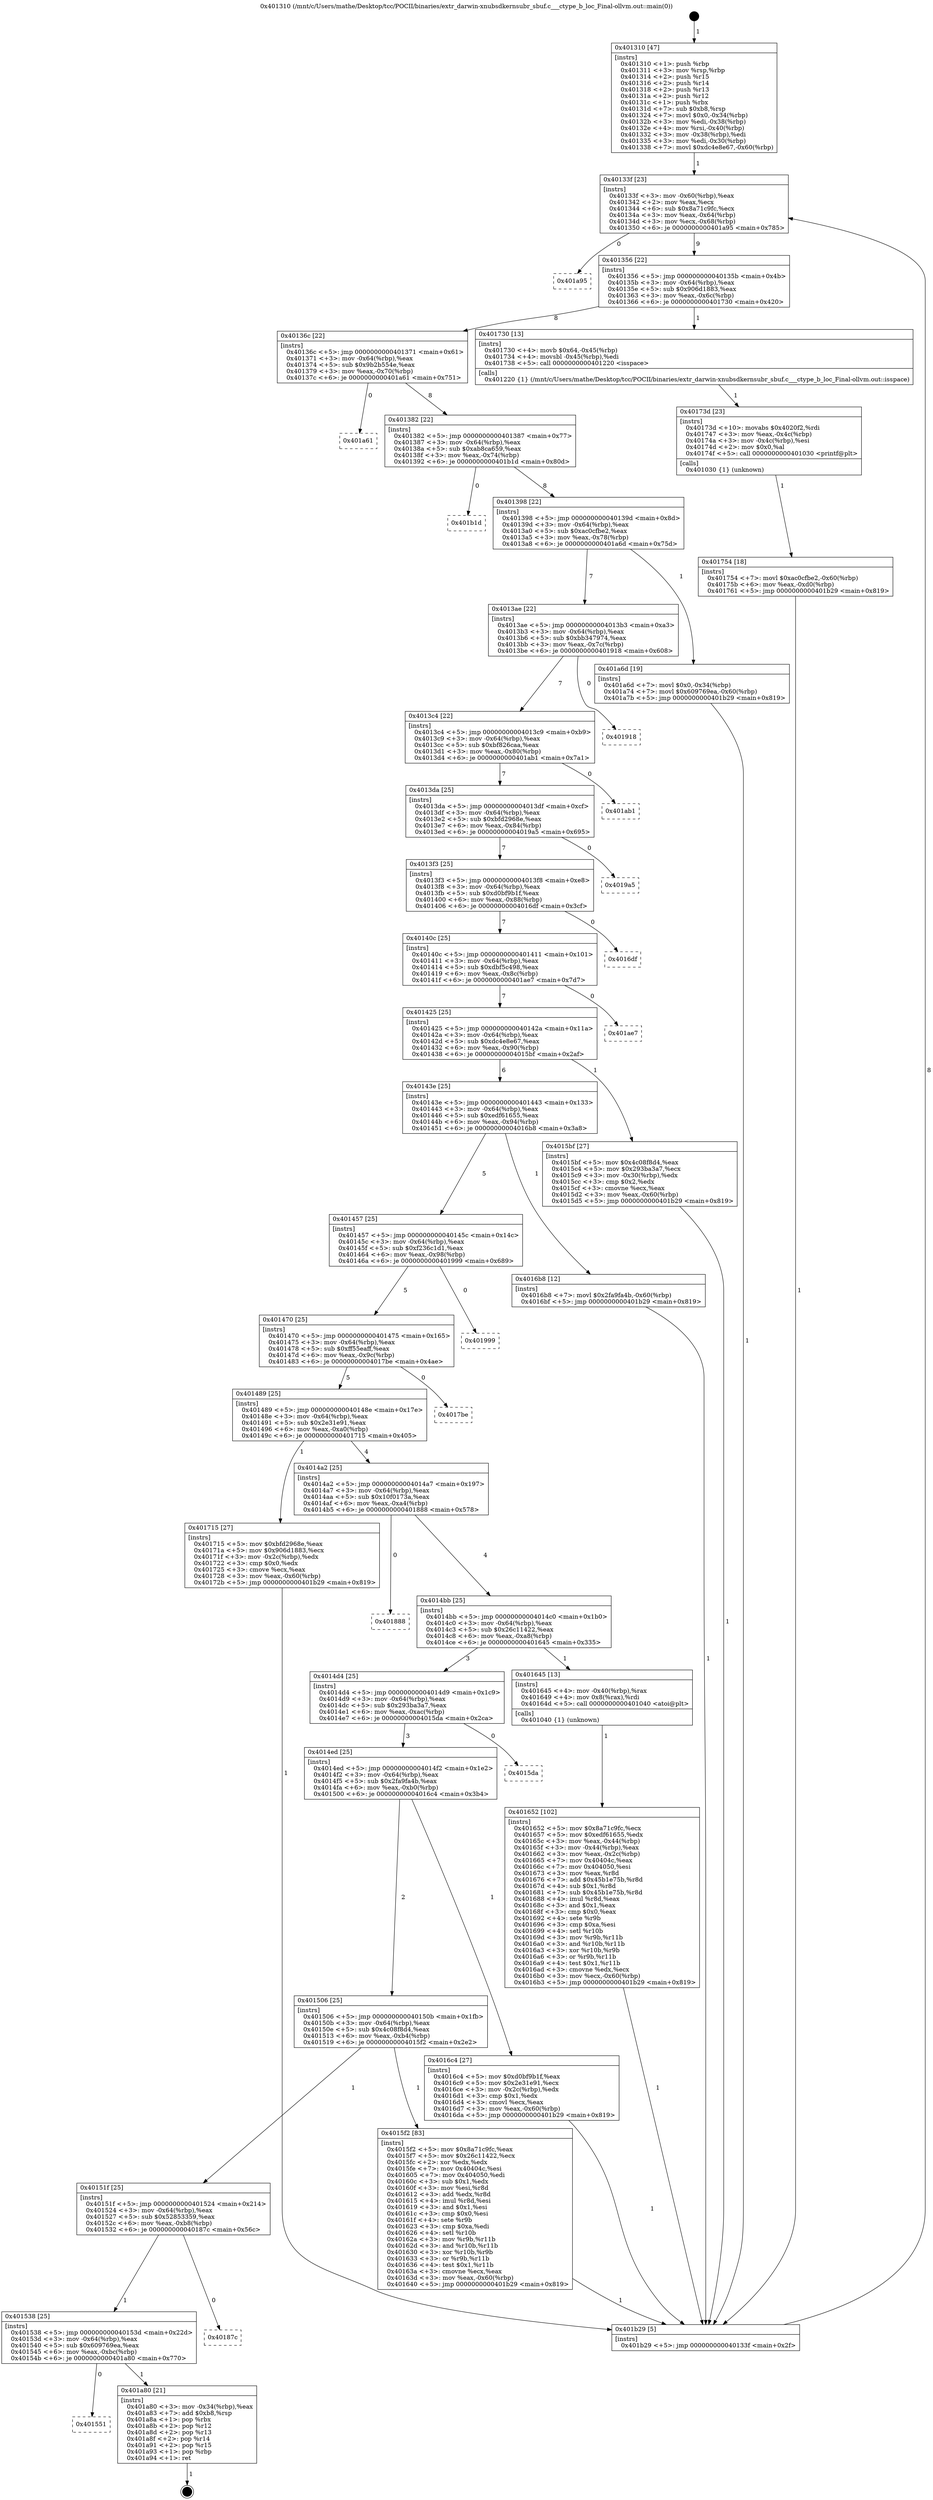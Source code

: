 digraph "0x401310" {
  label = "0x401310 (/mnt/c/Users/mathe/Desktop/tcc/POCII/binaries/extr_darwin-xnubsdkernsubr_sbuf.c___ctype_b_loc_Final-ollvm.out::main(0))"
  labelloc = "t"
  node[shape=record]

  Entry [label="",width=0.3,height=0.3,shape=circle,fillcolor=black,style=filled]
  "0x40133f" [label="{
     0x40133f [23]\l
     | [instrs]\l
     &nbsp;&nbsp;0x40133f \<+3\>: mov -0x60(%rbp),%eax\l
     &nbsp;&nbsp;0x401342 \<+2\>: mov %eax,%ecx\l
     &nbsp;&nbsp;0x401344 \<+6\>: sub $0x8a71c9fc,%ecx\l
     &nbsp;&nbsp;0x40134a \<+3\>: mov %eax,-0x64(%rbp)\l
     &nbsp;&nbsp;0x40134d \<+3\>: mov %ecx,-0x68(%rbp)\l
     &nbsp;&nbsp;0x401350 \<+6\>: je 0000000000401a95 \<main+0x785\>\l
  }"]
  "0x401a95" [label="{
     0x401a95\l
  }", style=dashed]
  "0x401356" [label="{
     0x401356 [22]\l
     | [instrs]\l
     &nbsp;&nbsp;0x401356 \<+5\>: jmp 000000000040135b \<main+0x4b\>\l
     &nbsp;&nbsp;0x40135b \<+3\>: mov -0x64(%rbp),%eax\l
     &nbsp;&nbsp;0x40135e \<+5\>: sub $0x906d1883,%eax\l
     &nbsp;&nbsp;0x401363 \<+3\>: mov %eax,-0x6c(%rbp)\l
     &nbsp;&nbsp;0x401366 \<+6\>: je 0000000000401730 \<main+0x420\>\l
  }"]
  Exit [label="",width=0.3,height=0.3,shape=circle,fillcolor=black,style=filled,peripheries=2]
  "0x401730" [label="{
     0x401730 [13]\l
     | [instrs]\l
     &nbsp;&nbsp;0x401730 \<+4\>: movb $0x64,-0x45(%rbp)\l
     &nbsp;&nbsp;0x401734 \<+4\>: movsbl -0x45(%rbp),%edi\l
     &nbsp;&nbsp;0x401738 \<+5\>: call 0000000000401220 \<isspace\>\l
     | [calls]\l
     &nbsp;&nbsp;0x401220 \{1\} (/mnt/c/Users/mathe/Desktop/tcc/POCII/binaries/extr_darwin-xnubsdkernsubr_sbuf.c___ctype_b_loc_Final-ollvm.out::isspace)\l
  }"]
  "0x40136c" [label="{
     0x40136c [22]\l
     | [instrs]\l
     &nbsp;&nbsp;0x40136c \<+5\>: jmp 0000000000401371 \<main+0x61\>\l
     &nbsp;&nbsp;0x401371 \<+3\>: mov -0x64(%rbp),%eax\l
     &nbsp;&nbsp;0x401374 \<+5\>: sub $0x9b2b554e,%eax\l
     &nbsp;&nbsp;0x401379 \<+3\>: mov %eax,-0x70(%rbp)\l
     &nbsp;&nbsp;0x40137c \<+6\>: je 0000000000401a61 \<main+0x751\>\l
  }"]
  "0x401551" [label="{
     0x401551\l
  }", style=dashed]
  "0x401a61" [label="{
     0x401a61\l
  }", style=dashed]
  "0x401382" [label="{
     0x401382 [22]\l
     | [instrs]\l
     &nbsp;&nbsp;0x401382 \<+5\>: jmp 0000000000401387 \<main+0x77\>\l
     &nbsp;&nbsp;0x401387 \<+3\>: mov -0x64(%rbp),%eax\l
     &nbsp;&nbsp;0x40138a \<+5\>: sub $0xab8ca659,%eax\l
     &nbsp;&nbsp;0x40138f \<+3\>: mov %eax,-0x74(%rbp)\l
     &nbsp;&nbsp;0x401392 \<+6\>: je 0000000000401b1d \<main+0x80d\>\l
  }"]
  "0x401a80" [label="{
     0x401a80 [21]\l
     | [instrs]\l
     &nbsp;&nbsp;0x401a80 \<+3\>: mov -0x34(%rbp),%eax\l
     &nbsp;&nbsp;0x401a83 \<+7\>: add $0xb8,%rsp\l
     &nbsp;&nbsp;0x401a8a \<+1\>: pop %rbx\l
     &nbsp;&nbsp;0x401a8b \<+2\>: pop %r12\l
     &nbsp;&nbsp;0x401a8d \<+2\>: pop %r13\l
     &nbsp;&nbsp;0x401a8f \<+2\>: pop %r14\l
     &nbsp;&nbsp;0x401a91 \<+2\>: pop %r15\l
     &nbsp;&nbsp;0x401a93 \<+1\>: pop %rbp\l
     &nbsp;&nbsp;0x401a94 \<+1\>: ret\l
  }"]
  "0x401b1d" [label="{
     0x401b1d\l
  }", style=dashed]
  "0x401398" [label="{
     0x401398 [22]\l
     | [instrs]\l
     &nbsp;&nbsp;0x401398 \<+5\>: jmp 000000000040139d \<main+0x8d\>\l
     &nbsp;&nbsp;0x40139d \<+3\>: mov -0x64(%rbp),%eax\l
     &nbsp;&nbsp;0x4013a0 \<+5\>: sub $0xac0cfbe2,%eax\l
     &nbsp;&nbsp;0x4013a5 \<+3\>: mov %eax,-0x78(%rbp)\l
     &nbsp;&nbsp;0x4013a8 \<+6\>: je 0000000000401a6d \<main+0x75d\>\l
  }"]
  "0x401538" [label="{
     0x401538 [25]\l
     | [instrs]\l
     &nbsp;&nbsp;0x401538 \<+5\>: jmp 000000000040153d \<main+0x22d\>\l
     &nbsp;&nbsp;0x40153d \<+3\>: mov -0x64(%rbp),%eax\l
     &nbsp;&nbsp;0x401540 \<+5\>: sub $0x609769ea,%eax\l
     &nbsp;&nbsp;0x401545 \<+6\>: mov %eax,-0xbc(%rbp)\l
     &nbsp;&nbsp;0x40154b \<+6\>: je 0000000000401a80 \<main+0x770\>\l
  }"]
  "0x401a6d" [label="{
     0x401a6d [19]\l
     | [instrs]\l
     &nbsp;&nbsp;0x401a6d \<+7\>: movl $0x0,-0x34(%rbp)\l
     &nbsp;&nbsp;0x401a74 \<+7\>: movl $0x609769ea,-0x60(%rbp)\l
     &nbsp;&nbsp;0x401a7b \<+5\>: jmp 0000000000401b29 \<main+0x819\>\l
  }"]
  "0x4013ae" [label="{
     0x4013ae [22]\l
     | [instrs]\l
     &nbsp;&nbsp;0x4013ae \<+5\>: jmp 00000000004013b3 \<main+0xa3\>\l
     &nbsp;&nbsp;0x4013b3 \<+3\>: mov -0x64(%rbp),%eax\l
     &nbsp;&nbsp;0x4013b6 \<+5\>: sub $0xbb347974,%eax\l
     &nbsp;&nbsp;0x4013bb \<+3\>: mov %eax,-0x7c(%rbp)\l
     &nbsp;&nbsp;0x4013be \<+6\>: je 0000000000401918 \<main+0x608\>\l
  }"]
  "0x40187c" [label="{
     0x40187c\l
  }", style=dashed]
  "0x401918" [label="{
     0x401918\l
  }", style=dashed]
  "0x4013c4" [label="{
     0x4013c4 [22]\l
     | [instrs]\l
     &nbsp;&nbsp;0x4013c4 \<+5\>: jmp 00000000004013c9 \<main+0xb9\>\l
     &nbsp;&nbsp;0x4013c9 \<+3\>: mov -0x64(%rbp),%eax\l
     &nbsp;&nbsp;0x4013cc \<+5\>: sub $0xbf826caa,%eax\l
     &nbsp;&nbsp;0x4013d1 \<+3\>: mov %eax,-0x80(%rbp)\l
     &nbsp;&nbsp;0x4013d4 \<+6\>: je 0000000000401ab1 \<main+0x7a1\>\l
  }"]
  "0x401754" [label="{
     0x401754 [18]\l
     | [instrs]\l
     &nbsp;&nbsp;0x401754 \<+7\>: movl $0xac0cfbe2,-0x60(%rbp)\l
     &nbsp;&nbsp;0x40175b \<+6\>: mov %eax,-0xd0(%rbp)\l
     &nbsp;&nbsp;0x401761 \<+5\>: jmp 0000000000401b29 \<main+0x819\>\l
  }"]
  "0x401ab1" [label="{
     0x401ab1\l
  }", style=dashed]
  "0x4013da" [label="{
     0x4013da [25]\l
     | [instrs]\l
     &nbsp;&nbsp;0x4013da \<+5\>: jmp 00000000004013df \<main+0xcf\>\l
     &nbsp;&nbsp;0x4013df \<+3\>: mov -0x64(%rbp),%eax\l
     &nbsp;&nbsp;0x4013e2 \<+5\>: sub $0xbfd2968e,%eax\l
     &nbsp;&nbsp;0x4013e7 \<+6\>: mov %eax,-0x84(%rbp)\l
     &nbsp;&nbsp;0x4013ed \<+6\>: je 00000000004019a5 \<main+0x695\>\l
  }"]
  "0x40173d" [label="{
     0x40173d [23]\l
     | [instrs]\l
     &nbsp;&nbsp;0x40173d \<+10\>: movabs $0x4020f2,%rdi\l
     &nbsp;&nbsp;0x401747 \<+3\>: mov %eax,-0x4c(%rbp)\l
     &nbsp;&nbsp;0x40174a \<+3\>: mov -0x4c(%rbp),%esi\l
     &nbsp;&nbsp;0x40174d \<+2\>: mov $0x0,%al\l
     &nbsp;&nbsp;0x40174f \<+5\>: call 0000000000401030 \<printf@plt\>\l
     | [calls]\l
     &nbsp;&nbsp;0x401030 \{1\} (unknown)\l
  }"]
  "0x4019a5" [label="{
     0x4019a5\l
  }", style=dashed]
  "0x4013f3" [label="{
     0x4013f3 [25]\l
     | [instrs]\l
     &nbsp;&nbsp;0x4013f3 \<+5\>: jmp 00000000004013f8 \<main+0xe8\>\l
     &nbsp;&nbsp;0x4013f8 \<+3\>: mov -0x64(%rbp),%eax\l
     &nbsp;&nbsp;0x4013fb \<+5\>: sub $0xd0bf9b1f,%eax\l
     &nbsp;&nbsp;0x401400 \<+6\>: mov %eax,-0x88(%rbp)\l
     &nbsp;&nbsp;0x401406 \<+6\>: je 00000000004016df \<main+0x3cf\>\l
  }"]
  "0x401652" [label="{
     0x401652 [102]\l
     | [instrs]\l
     &nbsp;&nbsp;0x401652 \<+5\>: mov $0x8a71c9fc,%ecx\l
     &nbsp;&nbsp;0x401657 \<+5\>: mov $0xedf61655,%edx\l
     &nbsp;&nbsp;0x40165c \<+3\>: mov %eax,-0x44(%rbp)\l
     &nbsp;&nbsp;0x40165f \<+3\>: mov -0x44(%rbp),%eax\l
     &nbsp;&nbsp;0x401662 \<+3\>: mov %eax,-0x2c(%rbp)\l
     &nbsp;&nbsp;0x401665 \<+7\>: mov 0x40404c,%eax\l
     &nbsp;&nbsp;0x40166c \<+7\>: mov 0x404050,%esi\l
     &nbsp;&nbsp;0x401673 \<+3\>: mov %eax,%r8d\l
     &nbsp;&nbsp;0x401676 \<+7\>: add $0x45b1e75b,%r8d\l
     &nbsp;&nbsp;0x40167d \<+4\>: sub $0x1,%r8d\l
     &nbsp;&nbsp;0x401681 \<+7\>: sub $0x45b1e75b,%r8d\l
     &nbsp;&nbsp;0x401688 \<+4\>: imul %r8d,%eax\l
     &nbsp;&nbsp;0x40168c \<+3\>: and $0x1,%eax\l
     &nbsp;&nbsp;0x40168f \<+3\>: cmp $0x0,%eax\l
     &nbsp;&nbsp;0x401692 \<+4\>: sete %r9b\l
     &nbsp;&nbsp;0x401696 \<+3\>: cmp $0xa,%esi\l
     &nbsp;&nbsp;0x401699 \<+4\>: setl %r10b\l
     &nbsp;&nbsp;0x40169d \<+3\>: mov %r9b,%r11b\l
     &nbsp;&nbsp;0x4016a0 \<+3\>: and %r10b,%r11b\l
     &nbsp;&nbsp;0x4016a3 \<+3\>: xor %r10b,%r9b\l
     &nbsp;&nbsp;0x4016a6 \<+3\>: or %r9b,%r11b\l
     &nbsp;&nbsp;0x4016a9 \<+4\>: test $0x1,%r11b\l
     &nbsp;&nbsp;0x4016ad \<+3\>: cmovne %edx,%ecx\l
     &nbsp;&nbsp;0x4016b0 \<+3\>: mov %ecx,-0x60(%rbp)\l
     &nbsp;&nbsp;0x4016b3 \<+5\>: jmp 0000000000401b29 \<main+0x819\>\l
  }"]
  "0x4016df" [label="{
     0x4016df\l
  }", style=dashed]
  "0x40140c" [label="{
     0x40140c [25]\l
     | [instrs]\l
     &nbsp;&nbsp;0x40140c \<+5\>: jmp 0000000000401411 \<main+0x101\>\l
     &nbsp;&nbsp;0x401411 \<+3\>: mov -0x64(%rbp),%eax\l
     &nbsp;&nbsp;0x401414 \<+5\>: sub $0xdbf5c498,%eax\l
     &nbsp;&nbsp;0x401419 \<+6\>: mov %eax,-0x8c(%rbp)\l
     &nbsp;&nbsp;0x40141f \<+6\>: je 0000000000401ae7 \<main+0x7d7\>\l
  }"]
  "0x40151f" [label="{
     0x40151f [25]\l
     | [instrs]\l
     &nbsp;&nbsp;0x40151f \<+5\>: jmp 0000000000401524 \<main+0x214\>\l
     &nbsp;&nbsp;0x401524 \<+3\>: mov -0x64(%rbp),%eax\l
     &nbsp;&nbsp;0x401527 \<+5\>: sub $0x52853359,%eax\l
     &nbsp;&nbsp;0x40152c \<+6\>: mov %eax,-0xb8(%rbp)\l
     &nbsp;&nbsp;0x401532 \<+6\>: je 000000000040187c \<main+0x56c\>\l
  }"]
  "0x401ae7" [label="{
     0x401ae7\l
  }", style=dashed]
  "0x401425" [label="{
     0x401425 [25]\l
     | [instrs]\l
     &nbsp;&nbsp;0x401425 \<+5\>: jmp 000000000040142a \<main+0x11a\>\l
     &nbsp;&nbsp;0x40142a \<+3\>: mov -0x64(%rbp),%eax\l
     &nbsp;&nbsp;0x40142d \<+5\>: sub $0xdc4e8e67,%eax\l
     &nbsp;&nbsp;0x401432 \<+6\>: mov %eax,-0x90(%rbp)\l
     &nbsp;&nbsp;0x401438 \<+6\>: je 00000000004015bf \<main+0x2af\>\l
  }"]
  "0x4015f2" [label="{
     0x4015f2 [83]\l
     | [instrs]\l
     &nbsp;&nbsp;0x4015f2 \<+5\>: mov $0x8a71c9fc,%eax\l
     &nbsp;&nbsp;0x4015f7 \<+5\>: mov $0x26c11422,%ecx\l
     &nbsp;&nbsp;0x4015fc \<+2\>: xor %edx,%edx\l
     &nbsp;&nbsp;0x4015fe \<+7\>: mov 0x40404c,%esi\l
     &nbsp;&nbsp;0x401605 \<+7\>: mov 0x404050,%edi\l
     &nbsp;&nbsp;0x40160c \<+3\>: sub $0x1,%edx\l
     &nbsp;&nbsp;0x40160f \<+3\>: mov %esi,%r8d\l
     &nbsp;&nbsp;0x401612 \<+3\>: add %edx,%r8d\l
     &nbsp;&nbsp;0x401615 \<+4\>: imul %r8d,%esi\l
     &nbsp;&nbsp;0x401619 \<+3\>: and $0x1,%esi\l
     &nbsp;&nbsp;0x40161c \<+3\>: cmp $0x0,%esi\l
     &nbsp;&nbsp;0x40161f \<+4\>: sete %r9b\l
     &nbsp;&nbsp;0x401623 \<+3\>: cmp $0xa,%edi\l
     &nbsp;&nbsp;0x401626 \<+4\>: setl %r10b\l
     &nbsp;&nbsp;0x40162a \<+3\>: mov %r9b,%r11b\l
     &nbsp;&nbsp;0x40162d \<+3\>: and %r10b,%r11b\l
     &nbsp;&nbsp;0x401630 \<+3\>: xor %r10b,%r9b\l
     &nbsp;&nbsp;0x401633 \<+3\>: or %r9b,%r11b\l
     &nbsp;&nbsp;0x401636 \<+4\>: test $0x1,%r11b\l
     &nbsp;&nbsp;0x40163a \<+3\>: cmovne %ecx,%eax\l
     &nbsp;&nbsp;0x40163d \<+3\>: mov %eax,-0x60(%rbp)\l
     &nbsp;&nbsp;0x401640 \<+5\>: jmp 0000000000401b29 \<main+0x819\>\l
  }"]
  "0x4015bf" [label="{
     0x4015bf [27]\l
     | [instrs]\l
     &nbsp;&nbsp;0x4015bf \<+5\>: mov $0x4c08f8d4,%eax\l
     &nbsp;&nbsp;0x4015c4 \<+5\>: mov $0x293ba3a7,%ecx\l
     &nbsp;&nbsp;0x4015c9 \<+3\>: mov -0x30(%rbp),%edx\l
     &nbsp;&nbsp;0x4015cc \<+3\>: cmp $0x2,%edx\l
     &nbsp;&nbsp;0x4015cf \<+3\>: cmovne %ecx,%eax\l
     &nbsp;&nbsp;0x4015d2 \<+3\>: mov %eax,-0x60(%rbp)\l
     &nbsp;&nbsp;0x4015d5 \<+5\>: jmp 0000000000401b29 \<main+0x819\>\l
  }"]
  "0x40143e" [label="{
     0x40143e [25]\l
     | [instrs]\l
     &nbsp;&nbsp;0x40143e \<+5\>: jmp 0000000000401443 \<main+0x133\>\l
     &nbsp;&nbsp;0x401443 \<+3\>: mov -0x64(%rbp),%eax\l
     &nbsp;&nbsp;0x401446 \<+5\>: sub $0xedf61655,%eax\l
     &nbsp;&nbsp;0x40144b \<+6\>: mov %eax,-0x94(%rbp)\l
     &nbsp;&nbsp;0x401451 \<+6\>: je 00000000004016b8 \<main+0x3a8\>\l
  }"]
  "0x401b29" [label="{
     0x401b29 [5]\l
     | [instrs]\l
     &nbsp;&nbsp;0x401b29 \<+5\>: jmp 000000000040133f \<main+0x2f\>\l
  }"]
  "0x401310" [label="{
     0x401310 [47]\l
     | [instrs]\l
     &nbsp;&nbsp;0x401310 \<+1\>: push %rbp\l
     &nbsp;&nbsp;0x401311 \<+3\>: mov %rsp,%rbp\l
     &nbsp;&nbsp;0x401314 \<+2\>: push %r15\l
     &nbsp;&nbsp;0x401316 \<+2\>: push %r14\l
     &nbsp;&nbsp;0x401318 \<+2\>: push %r13\l
     &nbsp;&nbsp;0x40131a \<+2\>: push %r12\l
     &nbsp;&nbsp;0x40131c \<+1\>: push %rbx\l
     &nbsp;&nbsp;0x40131d \<+7\>: sub $0xb8,%rsp\l
     &nbsp;&nbsp;0x401324 \<+7\>: movl $0x0,-0x34(%rbp)\l
     &nbsp;&nbsp;0x40132b \<+3\>: mov %edi,-0x38(%rbp)\l
     &nbsp;&nbsp;0x40132e \<+4\>: mov %rsi,-0x40(%rbp)\l
     &nbsp;&nbsp;0x401332 \<+3\>: mov -0x38(%rbp),%edi\l
     &nbsp;&nbsp;0x401335 \<+3\>: mov %edi,-0x30(%rbp)\l
     &nbsp;&nbsp;0x401338 \<+7\>: movl $0xdc4e8e67,-0x60(%rbp)\l
  }"]
  "0x401506" [label="{
     0x401506 [25]\l
     | [instrs]\l
     &nbsp;&nbsp;0x401506 \<+5\>: jmp 000000000040150b \<main+0x1fb\>\l
     &nbsp;&nbsp;0x40150b \<+3\>: mov -0x64(%rbp),%eax\l
     &nbsp;&nbsp;0x40150e \<+5\>: sub $0x4c08f8d4,%eax\l
     &nbsp;&nbsp;0x401513 \<+6\>: mov %eax,-0xb4(%rbp)\l
     &nbsp;&nbsp;0x401519 \<+6\>: je 00000000004015f2 \<main+0x2e2\>\l
  }"]
  "0x4016b8" [label="{
     0x4016b8 [12]\l
     | [instrs]\l
     &nbsp;&nbsp;0x4016b8 \<+7\>: movl $0x2fa9fa4b,-0x60(%rbp)\l
     &nbsp;&nbsp;0x4016bf \<+5\>: jmp 0000000000401b29 \<main+0x819\>\l
  }"]
  "0x401457" [label="{
     0x401457 [25]\l
     | [instrs]\l
     &nbsp;&nbsp;0x401457 \<+5\>: jmp 000000000040145c \<main+0x14c\>\l
     &nbsp;&nbsp;0x40145c \<+3\>: mov -0x64(%rbp),%eax\l
     &nbsp;&nbsp;0x40145f \<+5\>: sub $0xf236c1d1,%eax\l
     &nbsp;&nbsp;0x401464 \<+6\>: mov %eax,-0x98(%rbp)\l
     &nbsp;&nbsp;0x40146a \<+6\>: je 0000000000401999 \<main+0x689\>\l
  }"]
  "0x4016c4" [label="{
     0x4016c4 [27]\l
     | [instrs]\l
     &nbsp;&nbsp;0x4016c4 \<+5\>: mov $0xd0bf9b1f,%eax\l
     &nbsp;&nbsp;0x4016c9 \<+5\>: mov $0x2e31e91,%ecx\l
     &nbsp;&nbsp;0x4016ce \<+3\>: mov -0x2c(%rbp),%edx\l
     &nbsp;&nbsp;0x4016d1 \<+3\>: cmp $0x1,%edx\l
     &nbsp;&nbsp;0x4016d4 \<+3\>: cmovl %ecx,%eax\l
     &nbsp;&nbsp;0x4016d7 \<+3\>: mov %eax,-0x60(%rbp)\l
     &nbsp;&nbsp;0x4016da \<+5\>: jmp 0000000000401b29 \<main+0x819\>\l
  }"]
  "0x401999" [label="{
     0x401999\l
  }", style=dashed]
  "0x401470" [label="{
     0x401470 [25]\l
     | [instrs]\l
     &nbsp;&nbsp;0x401470 \<+5\>: jmp 0000000000401475 \<main+0x165\>\l
     &nbsp;&nbsp;0x401475 \<+3\>: mov -0x64(%rbp),%eax\l
     &nbsp;&nbsp;0x401478 \<+5\>: sub $0xff55eaff,%eax\l
     &nbsp;&nbsp;0x40147d \<+6\>: mov %eax,-0x9c(%rbp)\l
     &nbsp;&nbsp;0x401483 \<+6\>: je 00000000004017be \<main+0x4ae\>\l
  }"]
  "0x4014ed" [label="{
     0x4014ed [25]\l
     | [instrs]\l
     &nbsp;&nbsp;0x4014ed \<+5\>: jmp 00000000004014f2 \<main+0x1e2\>\l
     &nbsp;&nbsp;0x4014f2 \<+3\>: mov -0x64(%rbp),%eax\l
     &nbsp;&nbsp;0x4014f5 \<+5\>: sub $0x2fa9fa4b,%eax\l
     &nbsp;&nbsp;0x4014fa \<+6\>: mov %eax,-0xb0(%rbp)\l
     &nbsp;&nbsp;0x401500 \<+6\>: je 00000000004016c4 \<main+0x3b4\>\l
  }"]
  "0x4017be" [label="{
     0x4017be\l
  }", style=dashed]
  "0x401489" [label="{
     0x401489 [25]\l
     | [instrs]\l
     &nbsp;&nbsp;0x401489 \<+5\>: jmp 000000000040148e \<main+0x17e\>\l
     &nbsp;&nbsp;0x40148e \<+3\>: mov -0x64(%rbp),%eax\l
     &nbsp;&nbsp;0x401491 \<+5\>: sub $0x2e31e91,%eax\l
     &nbsp;&nbsp;0x401496 \<+6\>: mov %eax,-0xa0(%rbp)\l
     &nbsp;&nbsp;0x40149c \<+6\>: je 0000000000401715 \<main+0x405\>\l
  }"]
  "0x4015da" [label="{
     0x4015da\l
  }", style=dashed]
  "0x401715" [label="{
     0x401715 [27]\l
     | [instrs]\l
     &nbsp;&nbsp;0x401715 \<+5\>: mov $0xbfd2968e,%eax\l
     &nbsp;&nbsp;0x40171a \<+5\>: mov $0x906d1883,%ecx\l
     &nbsp;&nbsp;0x40171f \<+3\>: mov -0x2c(%rbp),%edx\l
     &nbsp;&nbsp;0x401722 \<+3\>: cmp $0x0,%edx\l
     &nbsp;&nbsp;0x401725 \<+3\>: cmove %ecx,%eax\l
     &nbsp;&nbsp;0x401728 \<+3\>: mov %eax,-0x60(%rbp)\l
     &nbsp;&nbsp;0x40172b \<+5\>: jmp 0000000000401b29 \<main+0x819\>\l
  }"]
  "0x4014a2" [label="{
     0x4014a2 [25]\l
     | [instrs]\l
     &nbsp;&nbsp;0x4014a2 \<+5\>: jmp 00000000004014a7 \<main+0x197\>\l
     &nbsp;&nbsp;0x4014a7 \<+3\>: mov -0x64(%rbp),%eax\l
     &nbsp;&nbsp;0x4014aa \<+5\>: sub $0x10f0173a,%eax\l
     &nbsp;&nbsp;0x4014af \<+6\>: mov %eax,-0xa4(%rbp)\l
     &nbsp;&nbsp;0x4014b5 \<+6\>: je 0000000000401888 \<main+0x578\>\l
  }"]
  "0x4014d4" [label="{
     0x4014d4 [25]\l
     | [instrs]\l
     &nbsp;&nbsp;0x4014d4 \<+5\>: jmp 00000000004014d9 \<main+0x1c9\>\l
     &nbsp;&nbsp;0x4014d9 \<+3\>: mov -0x64(%rbp),%eax\l
     &nbsp;&nbsp;0x4014dc \<+5\>: sub $0x293ba3a7,%eax\l
     &nbsp;&nbsp;0x4014e1 \<+6\>: mov %eax,-0xac(%rbp)\l
     &nbsp;&nbsp;0x4014e7 \<+6\>: je 00000000004015da \<main+0x2ca\>\l
  }"]
  "0x401888" [label="{
     0x401888\l
  }", style=dashed]
  "0x4014bb" [label="{
     0x4014bb [25]\l
     | [instrs]\l
     &nbsp;&nbsp;0x4014bb \<+5\>: jmp 00000000004014c0 \<main+0x1b0\>\l
     &nbsp;&nbsp;0x4014c0 \<+3\>: mov -0x64(%rbp),%eax\l
     &nbsp;&nbsp;0x4014c3 \<+5\>: sub $0x26c11422,%eax\l
     &nbsp;&nbsp;0x4014c8 \<+6\>: mov %eax,-0xa8(%rbp)\l
     &nbsp;&nbsp;0x4014ce \<+6\>: je 0000000000401645 \<main+0x335\>\l
  }"]
  "0x401645" [label="{
     0x401645 [13]\l
     | [instrs]\l
     &nbsp;&nbsp;0x401645 \<+4\>: mov -0x40(%rbp),%rax\l
     &nbsp;&nbsp;0x401649 \<+4\>: mov 0x8(%rax),%rdi\l
     &nbsp;&nbsp;0x40164d \<+5\>: call 0000000000401040 \<atoi@plt\>\l
     | [calls]\l
     &nbsp;&nbsp;0x401040 \{1\} (unknown)\l
  }"]
  Entry -> "0x401310" [label=" 1"]
  "0x40133f" -> "0x401a95" [label=" 0"]
  "0x40133f" -> "0x401356" [label=" 9"]
  "0x401a80" -> Exit [label=" 1"]
  "0x401356" -> "0x401730" [label=" 1"]
  "0x401356" -> "0x40136c" [label=" 8"]
  "0x401538" -> "0x401551" [label=" 0"]
  "0x40136c" -> "0x401a61" [label=" 0"]
  "0x40136c" -> "0x401382" [label=" 8"]
  "0x401538" -> "0x401a80" [label=" 1"]
  "0x401382" -> "0x401b1d" [label=" 0"]
  "0x401382" -> "0x401398" [label=" 8"]
  "0x40151f" -> "0x401538" [label=" 1"]
  "0x401398" -> "0x401a6d" [label=" 1"]
  "0x401398" -> "0x4013ae" [label=" 7"]
  "0x40151f" -> "0x40187c" [label=" 0"]
  "0x4013ae" -> "0x401918" [label=" 0"]
  "0x4013ae" -> "0x4013c4" [label=" 7"]
  "0x401a6d" -> "0x401b29" [label=" 1"]
  "0x4013c4" -> "0x401ab1" [label=" 0"]
  "0x4013c4" -> "0x4013da" [label=" 7"]
  "0x401754" -> "0x401b29" [label=" 1"]
  "0x4013da" -> "0x4019a5" [label=" 0"]
  "0x4013da" -> "0x4013f3" [label=" 7"]
  "0x40173d" -> "0x401754" [label=" 1"]
  "0x4013f3" -> "0x4016df" [label=" 0"]
  "0x4013f3" -> "0x40140c" [label=" 7"]
  "0x401730" -> "0x40173d" [label=" 1"]
  "0x40140c" -> "0x401ae7" [label=" 0"]
  "0x40140c" -> "0x401425" [label=" 7"]
  "0x401715" -> "0x401b29" [label=" 1"]
  "0x401425" -> "0x4015bf" [label=" 1"]
  "0x401425" -> "0x40143e" [label=" 6"]
  "0x4015bf" -> "0x401b29" [label=" 1"]
  "0x401310" -> "0x40133f" [label=" 1"]
  "0x401b29" -> "0x40133f" [label=" 8"]
  "0x4016c4" -> "0x401b29" [label=" 1"]
  "0x40143e" -> "0x4016b8" [label=" 1"]
  "0x40143e" -> "0x401457" [label=" 5"]
  "0x401652" -> "0x401b29" [label=" 1"]
  "0x401457" -> "0x401999" [label=" 0"]
  "0x401457" -> "0x401470" [label=" 5"]
  "0x401645" -> "0x401652" [label=" 1"]
  "0x401470" -> "0x4017be" [label=" 0"]
  "0x401470" -> "0x401489" [label=" 5"]
  "0x401506" -> "0x40151f" [label=" 1"]
  "0x401489" -> "0x401715" [label=" 1"]
  "0x401489" -> "0x4014a2" [label=" 4"]
  "0x401506" -> "0x4015f2" [label=" 1"]
  "0x4014a2" -> "0x401888" [label=" 0"]
  "0x4014a2" -> "0x4014bb" [label=" 4"]
  "0x4014ed" -> "0x401506" [label=" 2"]
  "0x4014bb" -> "0x401645" [label=" 1"]
  "0x4014bb" -> "0x4014d4" [label=" 3"]
  "0x4016b8" -> "0x401b29" [label=" 1"]
  "0x4014d4" -> "0x4015da" [label=" 0"]
  "0x4014d4" -> "0x4014ed" [label=" 3"]
  "0x4015f2" -> "0x401b29" [label=" 1"]
  "0x4014ed" -> "0x4016c4" [label=" 1"]
}
